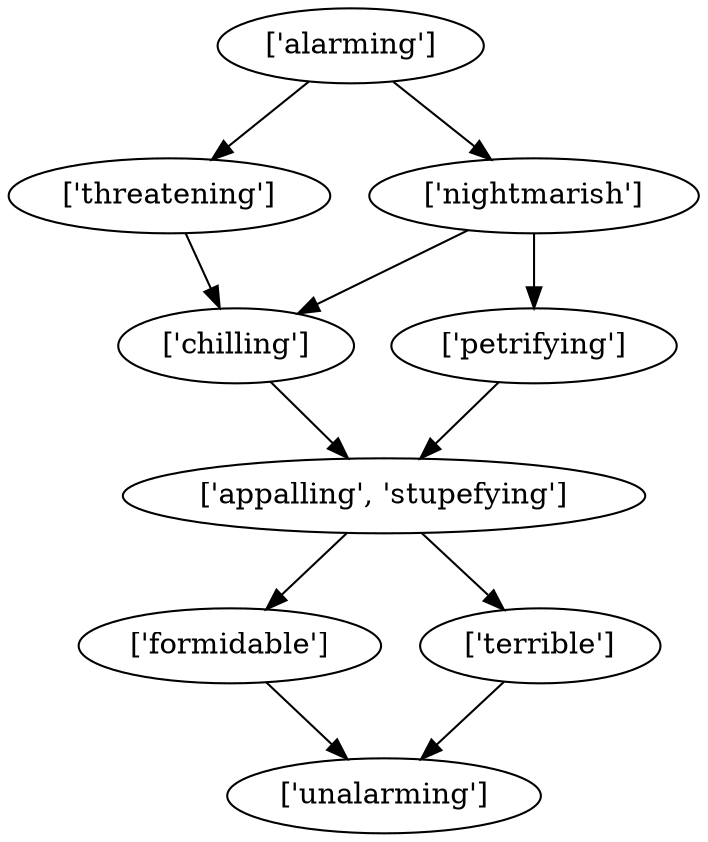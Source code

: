 strict digraph  {
	"['appalling', 'stupefying']" -> "['formidable']";
	"['appalling', 'stupefying']" -> "['terrible']";
	"['formidable']" -> "['unalarming']";
	"['terrible']" -> "['unalarming']";
	"['alarming']" -> "['nightmarish']";
	"['alarming']" -> "['threatening']";
	"['nightmarish']" -> "['chilling']";
	"['nightmarish']" -> "['petrifying']";
	"['threatening']" -> "['chilling']";
	"['chilling']" -> "['appalling', 'stupefying']";
	"['petrifying']" -> "['appalling', 'stupefying']";
}
